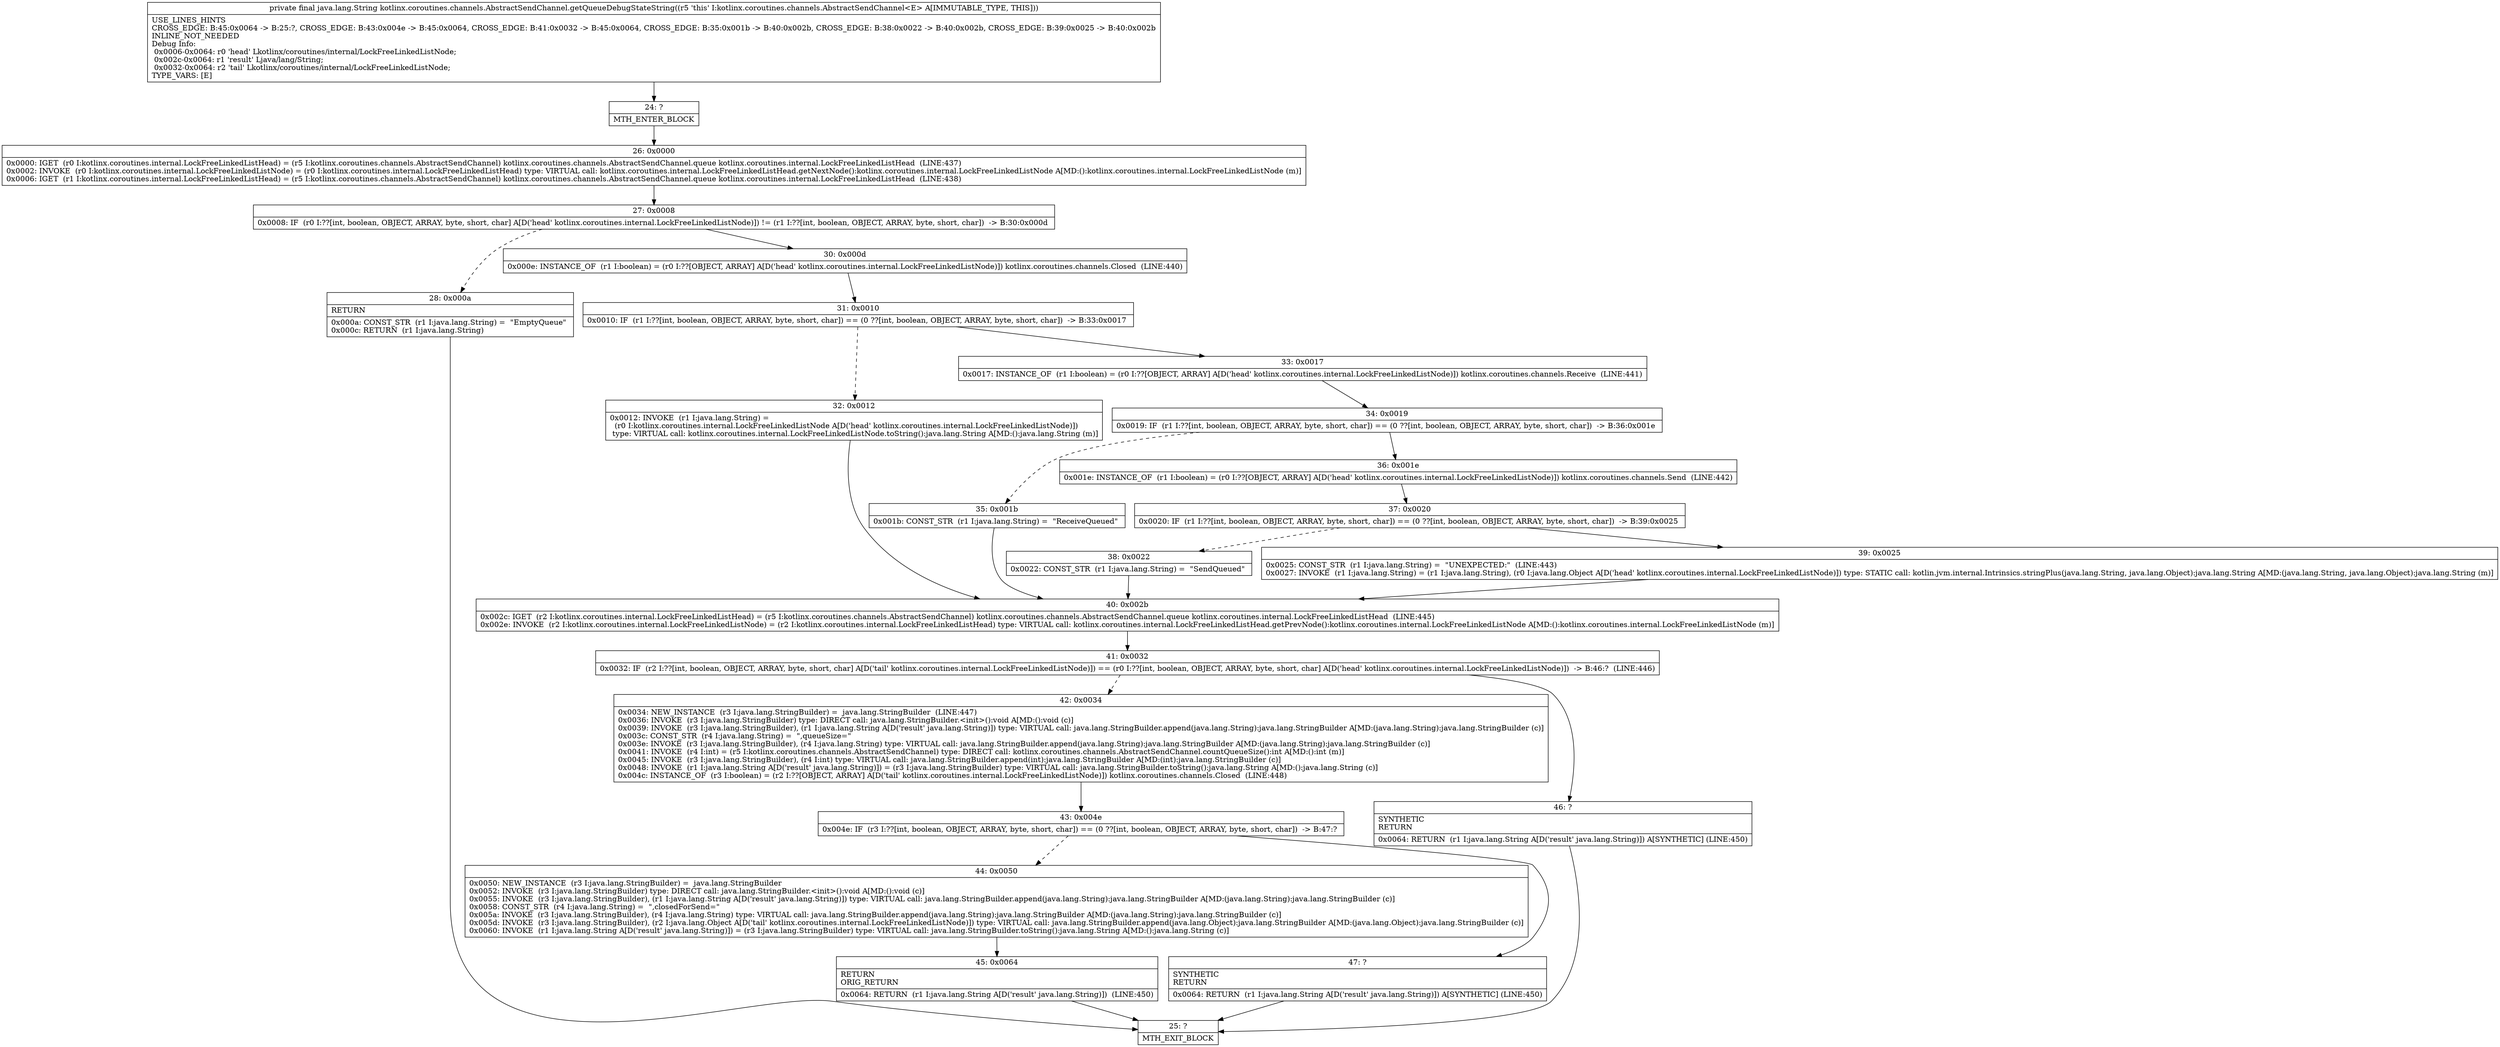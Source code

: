 digraph "CFG forkotlinx.coroutines.channels.AbstractSendChannel.getQueueDebugStateString()Ljava\/lang\/String;" {
Node_24 [shape=record,label="{24\:\ ?|MTH_ENTER_BLOCK\l}"];
Node_26 [shape=record,label="{26\:\ 0x0000|0x0000: IGET  (r0 I:kotlinx.coroutines.internal.LockFreeLinkedListHead) = (r5 I:kotlinx.coroutines.channels.AbstractSendChannel) kotlinx.coroutines.channels.AbstractSendChannel.queue kotlinx.coroutines.internal.LockFreeLinkedListHead  (LINE:437)\l0x0002: INVOKE  (r0 I:kotlinx.coroutines.internal.LockFreeLinkedListNode) = (r0 I:kotlinx.coroutines.internal.LockFreeLinkedListHead) type: VIRTUAL call: kotlinx.coroutines.internal.LockFreeLinkedListHead.getNextNode():kotlinx.coroutines.internal.LockFreeLinkedListNode A[MD:():kotlinx.coroutines.internal.LockFreeLinkedListNode (m)]\l0x0006: IGET  (r1 I:kotlinx.coroutines.internal.LockFreeLinkedListHead) = (r5 I:kotlinx.coroutines.channels.AbstractSendChannel) kotlinx.coroutines.channels.AbstractSendChannel.queue kotlinx.coroutines.internal.LockFreeLinkedListHead  (LINE:438)\l}"];
Node_27 [shape=record,label="{27\:\ 0x0008|0x0008: IF  (r0 I:??[int, boolean, OBJECT, ARRAY, byte, short, char] A[D('head' kotlinx.coroutines.internal.LockFreeLinkedListNode)]) != (r1 I:??[int, boolean, OBJECT, ARRAY, byte, short, char])  \-\> B:30:0x000d \l}"];
Node_28 [shape=record,label="{28\:\ 0x000a|RETURN\l|0x000a: CONST_STR  (r1 I:java.lang.String) =  \"EmptyQueue\" \l0x000c: RETURN  (r1 I:java.lang.String) \l}"];
Node_25 [shape=record,label="{25\:\ ?|MTH_EXIT_BLOCK\l}"];
Node_30 [shape=record,label="{30\:\ 0x000d|0x000e: INSTANCE_OF  (r1 I:boolean) = (r0 I:??[OBJECT, ARRAY] A[D('head' kotlinx.coroutines.internal.LockFreeLinkedListNode)]) kotlinx.coroutines.channels.Closed  (LINE:440)\l}"];
Node_31 [shape=record,label="{31\:\ 0x0010|0x0010: IF  (r1 I:??[int, boolean, OBJECT, ARRAY, byte, short, char]) == (0 ??[int, boolean, OBJECT, ARRAY, byte, short, char])  \-\> B:33:0x0017 \l}"];
Node_32 [shape=record,label="{32\:\ 0x0012|0x0012: INVOKE  (r1 I:java.lang.String) = \l  (r0 I:kotlinx.coroutines.internal.LockFreeLinkedListNode A[D('head' kotlinx.coroutines.internal.LockFreeLinkedListNode)])\l type: VIRTUAL call: kotlinx.coroutines.internal.LockFreeLinkedListNode.toString():java.lang.String A[MD:():java.lang.String (m)]\l}"];
Node_40 [shape=record,label="{40\:\ 0x002b|0x002c: IGET  (r2 I:kotlinx.coroutines.internal.LockFreeLinkedListHead) = (r5 I:kotlinx.coroutines.channels.AbstractSendChannel) kotlinx.coroutines.channels.AbstractSendChannel.queue kotlinx.coroutines.internal.LockFreeLinkedListHead  (LINE:445)\l0x002e: INVOKE  (r2 I:kotlinx.coroutines.internal.LockFreeLinkedListNode) = (r2 I:kotlinx.coroutines.internal.LockFreeLinkedListHead) type: VIRTUAL call: kotlinx.coroutines.internal.LockFreeLinkedListHead.getPrevNode():kotlinx.coroutines.internal.LockFreeLinkedListNode A[MD:():kotlinx.coroutines.internal.LockFreeLinkedListNode (m)]\l}"];
Node_41 [shape=record,label="{41\:\ 0x0032|0x0032: IF  (r2 I:??[int, boolean, OBJECT, ARRAY, byte, short, char] A[D('tail' kotlinx.coroutines.internal.LockFreeLinkedListNode)]) == (r0 I:??[int, boolean, OBJECT, ARRAY, byte, short, char] A[D('head' kotlinx.coroutines.internal.LockFreeLinkedListNode)])  \-\> B:46:?  (LINE:446)\l}"];
Node_42 [shape=record,label="{42\:\ 0x0034|0x0034: NEW_INSTANCE  (r3 I:java.lang.StringBuilder) =  java.lang.StringBuilder  (LINE:447)\l0x0036: INVOKE  (r3 I:java.lang.StringBuilder) type: DIRECT call: java.lang.StringBuilder.\<init\>():void A[MD:():void (c)]\l0x0039: INVOKE  (r3 I:java.lang.StringBuilder), (r1 I:java.lang.String A[D('result' java.lang.String)]) type: VIRTUAL call: java.lang.StringBuilder.append(java.lang.String):java.lang.StringBuilder A[MD:(java.lang.String):java.lang.StringBuilder (c)]\l0x003c: CONST_STR  (r4 I:java.lang.String) =  \",queueSize=\" \l0x003e: INVOKE  (r3 I:java.lang.StringBuilder), (r4 I:java.lang.String) type: VIRTUAL call: java.lang.StringBuilder.append(java.lang.String):java.lang.StringBuilder A[MD:(java.lang.String):java.lang.StringBuilder (c)]\l0x0041: INVOKE  (r4 I:int) = (r5 I:kotlinx.coroutines.channels.AbstractSendChannel) type: DIRECT call: kotlinx.coroutines.channels.AbstractSendChannel.countQueueSize():int A[MD:():int (m)]\l0x0045: INVOKE  (r3 I:java.lang.StringBuilder), (r4 I:int) type: VIRTUAL call: java.lang.StringBuilder.append(int):java.lang.StringBuilder A[MD:(int):java.lang.StringBuilder (c)]\l0x0048: INVOKE  (r1 I:java.lang.String A[D('result' java.lang.String)]) = (r3 I:java.lang.StringBuilder) type: VIRTUAL call: java.lang.StringBuilder.toString():java.lang.String A[MD:():java.lang.String (c)]\l0x004c: INSTANCE_OF  (r3 I:boolean) = (r2 I:??[OBJECT, ARRAY] A[D('tail' kotlinx.coroutines.internal.LockFreeLinkedListNode)]) kotlinx.coroutines.channels.Closed  (LINE:448)\l}"];
Node_43 [shape=record,label="{43\:\ 0x004e|0x004e: IF  (r3 I:??[int, boolean, OBJECT, ARRAY, byte, short, char]) == (0 ??[int, boolean, OBJECT, ARRAY, byte, short, char])  \-\> B:47:? \l}"];
Node_44 [shape=record,label="{44\:\ 0x0050|0x0050: NEW_INSTANCE  (r3 I:java.lang.StringBuilder) =  java.lang.StringBuilder \l0x0052: INVOKE  (r3 I:java.lang.StringBuilder) type: DIRECT call: java.lang.StringBuilder.\<init\>():void A[MD:():void (c)]\l0x0055: INVOKE  (r3 I:java.lang.StringBuilder), (r1 I:java.lang.String A[D('result' java.lang.String)]) type: VIRTUAL call: java.lang.StringBuilder.append(java.lang.String):java.lang.StringBuilder A[MD:(java.lang.String):java.lang.StringBuilder (c)]\l0x0058: CONST_STR  (r4 I:java.lang.String) =  \",closedForSend=\" \l0x005a: INVOKE  (r3 I:java.lang.StringBuilder), (r4 I:java.lang.String) type: VIRTUAL call: java.lang.StringBuilder.append(java.lang.String):java.lang.StringBuilder A[MD:(java.lang.String):java.lang.StringBuilder (c)]\l0x005d: INVOKE  (r3 I:java.lang.StringBuilder), (r2 I:java.lang.Object A[D('tail' kotlinx.coroutines.internal.LockFreeLinkedListNode)]) type: VIRTUAL call: java.lang.StringBuilder.append(java.lang.Object):java.lang.StringBuilder A[MD:(java.lang.Object):java.lang.StringBuilder (c)]\l0x0060: INVOKE  (r1 I:java.lang.String A[D('result' java.lang.String)]) = (r3 I:java.lang.StringBuilder) type: VIRTUAL call: java.lang.StringBuilder.toString():java.lang.String A[MD:():java.lang.String (c)]\l}"];
Node_45 [shape=record,label="{45\:\ 0x0064|RETURN\lORIG_RETURN\l|0x0064: RETURN  (r1 I:java.lang.String A[D('result' java.lang.String)])  (LINE:450)\l}"];
Node_47 [shape=record,label="{47\:\ ?|SYNTHETIC\lRETURN\l|0x0064: RETURN  (r1 I:java.lang.String A[D('result' java.lang.String)]) A[SYNTHETIC] (LINE:450)\l}"];
Node_46 [shape=record,label="{46\:\ ?|SYNTHETIC\lRETURN\l|0x0064: RETURN  (r1 I:java.lang.String A[D('result' java.lang.String)]) A[SYNTHETIC] (LINE:450)\l}"];
Node_33 [shape=record,label="{33\:\ 0x0017|0x0017: INSTANCE_OF  (r1 I:boolean) = (r0 I:??[OBJECT, ARRAY] A[D('head' kotlinx.coroutines.internal.LockFreeLinkedListNode)]) kotlinx.coroutines.channels.Receive  (LINE:441)\l}"];
Node_34 [shape=record,label="{34\:\ 0x0019|0x0019: IF  (r1 I:??[int, boolean, OBJECT, ARRAY, byte, short, char]) == (0 ??[int, boolean, OBJECT, ARRAY, byte, short, char])  \-\> B:36:0x001e \l}"];
Node_35 [shape=record,label="{35\:\ 0x001b|0x001b: CONST_STR  (r1 I:java.lang.String) =  \"ReceiveQueued\" \l}"];
Node_36 [shape=record,label="{36\:\ 0x001e|0x001e: INSTANCE_OF  (r1 I:boolean) = (r0 I:??[OBJECT, ARRAY] A[D('head' kotlinx.coroutines.internal.LockFreeLinkedListNode)]) kotlinx.coroutines.channels.Send  (LINE:442)\l}"];
Node_37 [shape=record,label="{37\:\ 0x0020|0x0020: IF  (r1 I:??[int, boolean, OBJECT, ARRAY, byte, short, char]) == (0 ??[int, boolean, OBJECT, ARRAY, byte, short, char])  \-\> B:39:0x0025 \l}"];
Node_38 [shape=record,label="{38\:\ 0x0022|0x0022: CONST_STR  (r1 I:java.lang.String) =  \"SendQueued\" \l}"];
Node_39 [shape=record,label="{39\:\ 0x0025|0x0025: CONST_STR  (r1 I:java.lang.String) =  \"UNEXPECTED:\"  (LINE:443)\l0x0027: INVOKE  (r1 I:java.lang.String) = (r1 I:java.lang.String), (r0 I:java.lang.Object A[D('head' kotlinx.coroutines.internal.LockFreeLinkedListNode)]) type: STATIC call: kotlin.jvm.internal.Intrinsics.stringPlus(java.lang.String, java.lang.Object):java.lang.String A[MD:(java.lang.String, java.lang.Object):java.lang.String (m)]\l}"];
MethodNode[shape=record,label="{private final java.lang.String kotlinx.coroutines.channels.AbstractSendChannel.getQueueDebugStateString((r5 'this' I:kotlinx.coroutines.channels.AbstractSendChannel\<E\> A[IMMUTABLE_TYPE, THIS]))  | USE_LINES_HINTS\lCROSS_EDGE: B:45:0x0064 \-\> B:25:?, CROSS_EDGE: B:43:0x004e \-\> B:45:0x0064, CROSS_EDGE: B:41:0x0032 \-\> B:45:0x0064, CROSS_EDGE: B:35:0x001b \-\> B:40:0x002b, CROSS_EDGE: B:38:0x0022 \-\> B:40:0x002b, CROSS_EDGE: B:39:0x0025 \-\> B:40:0x002b\lINLINE_NOT_NEEDED\lDebug Info:\l  0x0006\-0x0064: r0 'head' Lkotlinx\/coroutines\/internal\/LockFreeLinkedListNode;\l  0x002c\-0x0064: r1 'result' Ljava\/lang\/String;\l  0x0032\-0x0064: r2 'tail' Lkotlinx\/coroutines\/internal\/LockFreeLinkedListNode;\lTYPE_VARS: [E]\l}"];
MethodNode -> Node_24;Node_24 -> Node_26;
Node_26 -> Node_27;
Node_27 -> Node_28[style=dashed];
Node_27 -> Node_30;
Node_28 -> Node_25;
Node_30 -> Node_31;
Node_31 -> Node_32[style=dashed];
Node_31 -> Node_33;
Node_32 -> Node_40;
Node_40 -> Node_41;
Node_41 -> Node_42[style=dashed];
Node_41 -> Node_46;
Node_42 -> Node_43;
Node_43 -> Node_44[style=dashed];
Node_43 -> Node_47;
Node_44 -> Node_45;
Node_45 -> Node_25;
Node_47 -> Node_25;
Node_46 -> Node_25;
Node_33 -> Node_34;
Node_34 -> Node_35[style=dashed];
Node_34 -> Node_36;
Node_35 -> Node_40;
Node_36 -> Node_37;
Node_37 -> Node_38[style=dashed];
Node_37 -> Node_39;
Node_38 -> Node_40;
Node_39 -> Node_40;
}

